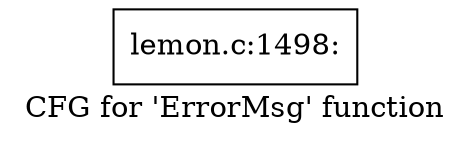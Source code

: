 digraph "CFG for 'ErrorMsg' function" {
	label="CFG for 'ErrorMsg' function";

	Node0x56256536fe00 [shape=record,label="{lemon.c:1498:}"];
}
